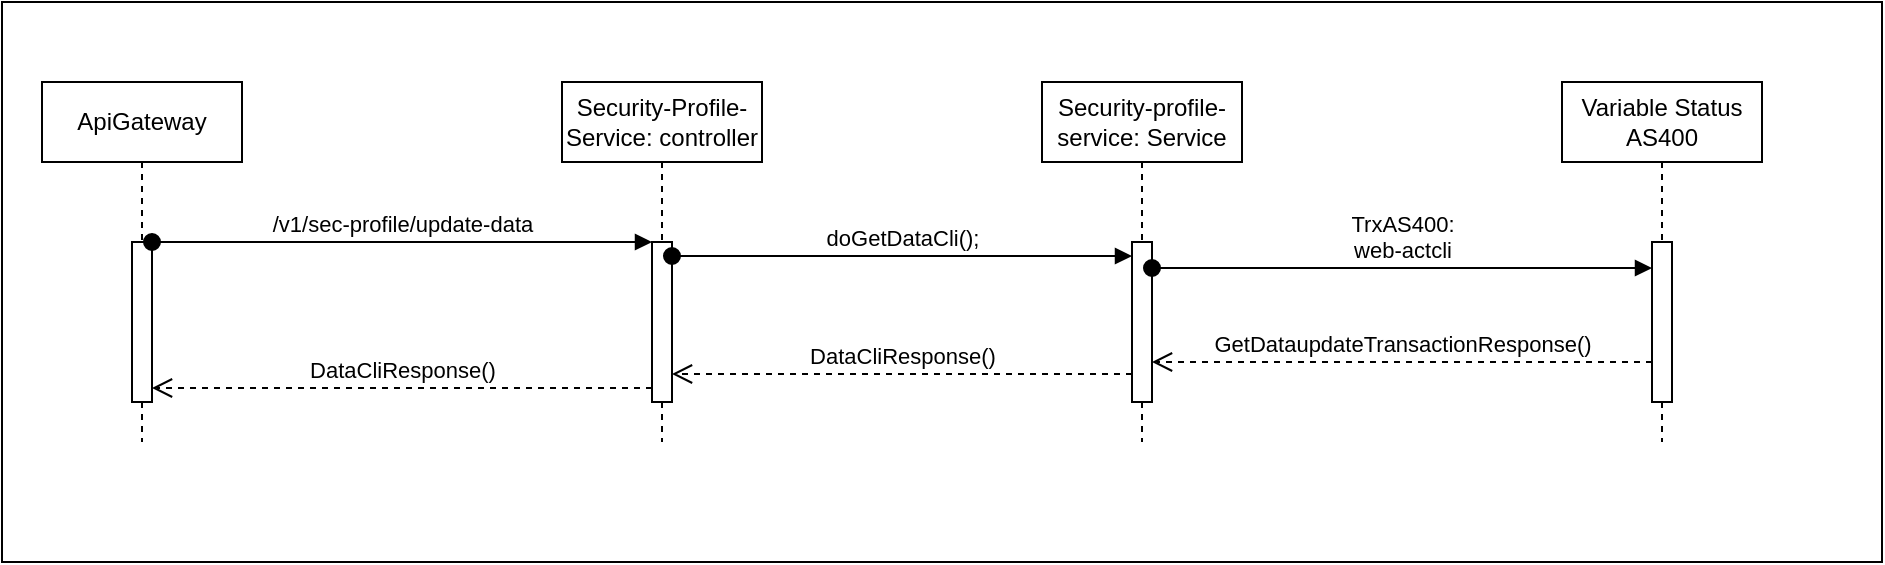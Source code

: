 <mxfile version="24.3.1" type="github">
  <diagram name="Page-1" id="2YBvvXClWsGukQMizWep">
    <mxGraphModel dx="1120" dy="434" grid="1" gridSize="10" guides="1" tooltips="1" connect="1" arrows="1" fold="1" page="1" pageScale="1" pageWidth="850" pageHeight="1100" math="0" shadow="0">
      <root>
        <mxCell id="0" />
        <mxCell id="1" parent="0" />
        <mxCell id="nOnCBORDjT6vLXgUn_2w-1" value="" style="rounded=0;whiteSpace=wrap;html=1;" parent="1" vertex="1">
          <mxGeometry x="40" width="940" height="280" as="geometry" />
        </mxCell>
        <mxCell id="nOnCBORDjT6vLXgUn_2w-2" value="ApiGateway" style="shape=umlLifeline;perimeter=lifelinePerimeter;whiteSpace=wrap;html=1;container=0;dropTarget=0;collapsible=0;recursiveResize=0;outlineConnect=0;portConstraint=eastwest;newEdgeStyle={&quot;edgeStyle&quot;:&quot;elbowEdgeStyle&quot;,&quot;elbow&quot;:&quot;vertical&quot;,&quot;curved&quot;:0,&quot;rounded&quot;:0};" parent="1" vertex="1">
          <mxGeometry x="60" y="40" width="100" height="180" as="geometry" />
        </mxCell>
        <mxCell id="nOnCBORDjT6vLXgUn_2w-3" value="" style="html=1;points=[];perimeter=orthogonalPerimeter;outlineConnect=0;targetShapes=umlLifeline;portConstraint=eastwest;newEdgeStyle={&quot;edgeStyle&quot;:&quot;elbowEdgeStyle&quot;,&quot;elbow&quot;:&quot;vertical&quot;,&quot;curved&quot;:0,&quot;rounded&quot;:0};" parent="nOnCBORDjT6vLXgUn_2w-2" vertex="1">
          <mxGeometry x="45" y="80" width="10" height="80" as="geometry" />
        </mxCell>
        <mxCell id="nOnCBORDjT6vLXgUn_2w-4" value="Security-Profile-Service: controller" style="shape=umlLifeline;perimeter=lifelinePerimeter;whiteSpace=wrap;html=1;container=0;dropTarget=0;collapsible=0;recursiveResize=0;outlineConnect=0;portConstraint=eastwest;newEdgeStyle={&quot;edgeStyle&quot;:&quot;elbowEdgeStyle&quot;,&quot;elbow&quot;:&quot;vertical&quot;,&quot;curved&quot;:0,&quot;rounded&quot;:0};" parent="1" vertex="1">
          <mxGeometry x="320" y="40" width="100" height="180" as="geometry" />
        </mxCell>
        <mxCell id="nOnCBORDjT6vLXgUn_2w-5" value="" style="html=1;points=[];perimeter=orthogonalPerimeter;outlineConnect=0;targetShapes=umlLifeline;portConstraint=eastwest;newEdgeStyle={&quot;edgeStyle&quot;:&quot;elbowEdgeStyle&quot;,&quot;elbow&quot;:&quot;vertical&quot;,&quot;curved&quot;:0,&quot;rounded&quot;:0};" parent="nOnCBORDjT6vLXgUn_2w-4" vertex="1">
          <mxGeometry x="45" y="80" width="10" height="80" as="geometry" />
        </mxCell>
        <mxCell id="nOnCBORDjT6vLXgUn_2w-6" value="DataCliResponse()" style="html=1;verticalAlign=bottom;endArrow=open;dashed=1;endSize=8;edgeStyle=elbowEdgeStyle;elbow=vertical;curved=0;rounded=0;" parent="1" edge="1">
          <mxGeometry relative="1" as="geometry">
            <mxPoint x="115" y="193" as="targetPoint" />
            <Array as="points">
              <mxPoint x="310" y="193" />
              <mxPoint x="190" y="293" />
            </Array>
            <mxPoint as="offset" />
            <mxPoint x="365" y="193" as="sourcePoint" />
          </mxGeometry>
        </mxCell>
        <mxCell id="nOnCBORDjT6vLXgUn_2w-7" value="Security-profile-service: Service" style="shape=umlLifeline;perimeter=lifelinePerimeter;whiteSpace=wrap;html=1;container=0;dropTarget=0;collapsible=0;recursiveResize=0;outlineConnect=0;portConstraint=eastwest;newEdgeStyle={&quot;edgeStyle&quot;:&quot;elbowEdgeStyle&quot;,&quot;elbow&quot;:&quot;vertical&quot;,&quot;curved&quot;:0,&quot;rounded&quot;:0};" parent="1" vertex="1">
          <mxGeometry x="560" y="40" width="100" height="180" as="geometry" />
        </mxCell>
        <mxCell id="nOnCBORDjT6vLXgUn_2w-8" value="" style="html=1;points=[];perimeter=orthogonalPerimeter;outlineConnect=0;targetShapes=umlLifeline;portConstraint=eastwest;newEdgeStyle={&quot;edgeStyle&quot;:&quot;elbowEdgeStyle&quot;,&quot;elbow&quot;:&quot;vertical&quot;,&quot;curved&quot;:0,&quot;rounded&quot;:0};" parent="nOnCBORDjT6vLXgUn_2w-7" vertex="1">
          <mxGeometry x="45" y="80" width="10" height="80" as="geometry" />
        </mxCell>
        <mxCell id="nOnCBORDjT6vLXgUn_2w-9" value="Variable Status AS400" style="shape=umlLifeline;perimeter=lifelinePerimeter;whiteSpace=wrap;html=1;container=0;dropTarget=0;collapsible=0;recursiveResize=0;outlineConnect=0;portConstraint=eastwest;newEdgeStyle={&quot;edgeStyle&quot;:&quot;elbowEdgeStyle&quot;,&quot;elbow&quot;:&quot;vertical&quot;,&quot;curved&quot;:0,&quot;rounded&quot;:0};" parent="1" vertex="1">
          <mxGeometry x="820" y="40" width="100" height="180" as="geometry" />
        </mxCell>
        <mxCell id="nOnCBORDjT6vLXgUn_2w-10" value="" style="html=1;points=[];perimeter=orthogonalPerimeter;outlineConnect=0;targetShapes=umlLifeline;portConstraint=eastwest;newEdgeStyle={&quot;edgeStyle&quot;:&quot;elbowEdgeStyle&quot;,&quot;elbow&quot;:&quot;vertical&quot;,&quot;curved&quot;:0,&quot;rounded&quot;:0};" parent="nOnCBORDjT6vLXgUn_2w-9" vertex="1">
          <mxGeometry x="45" y="80" width="10" height="80" as="geometry" />
        </mxCell>
        <mxCell id="nOnCBORDjT6vLXgUn_2w-11" value="/v1/sec-profile/update-data" style="html=1;verticalAlign=bottom;startArrow=oval;endArrow=block;startSize=8;edgeStyle=elbowEdgeStyle;elbow=vertical;curved=0;rounded=0;" parent="1" source="nOnCBORDjT6vLXgUn_2w-3" target="nOnCBORDjT6vLXgUn_2w-5" edge="1">
          <mxGeometry relative="1" as="geometry">
            <mxPoint x="150" y="120" as="sourcePoint" />
            <mxPoint x="210.0" y="120.31" as="targetPoint" />
            <Array as="points">
              <mxPoint x="210" y="120" />
            </Array>
            <mxPoint as="offset" />
          </mxGeometry>
        </mxCell>
        <mxCell id="nOnCBORDjT6vLXgUn_2w-12" value="doGetDataCli();" style="html=1;verticalAlign=bottom;startArrow=oval;endArrow=block;startSize=8;edgeStyle=elbowEdgeStyle;elbow=vertical;curved=0;rounded=0;" parent="1" edge="1">
          <mxGeometry relative="1" as="geometry">
            <mxPoint x="375" y="127" as="sourcePoint" />
            <mxPoint x="605" y="127" as="targetPoint" />
            <Array as="points">
              <mxPoint x="560" y="127" />
              <mxPoint x="485" y="127" />
            </Array>
            <mxPoint as="offset" />
          </mxGeometry>
        </mxCell>
        <mxCell id="nOnCBORDjT6vLXgUn_2w-13" value="DataCliResponse()" style="html=1;verticalAlign=bottom;endArrow=open;dashed=1;endSize=8;edgeStyle=elbowEdgeStyle;elbow=vertical;curved=0;rounded=0;" parent="1" edge="1">
          <mxGeometry x="-0.001" relative="1" as="geometry">
            <mxPoint x="375" y="186" as="targetPoint" />
            <Array as="points">
              <mxPoint x="570" y="186" />
              <mxPoint x="425" y="195.76" />
            </Array>
            <mxPoint x="605" y="186" as="sourcePoint" />
            <mxPoint as="offset" />
          </mxGeometry>
        </mxCell>
        <mxCell id="nOnCBORDjT6vLXgUn_2w-14" value="TrxAS400: &lt;br&gt;web-actcli" style="html=1;verticalAlign=bottom;startArrow=oval;endArrow=block;startSize=8;edgeStyle=elbowEdgeStyle;elbow=vertical;curved=0;rounded=0;" parent="1" target="nOnCBORDjT6vLXgUn_2w-10" edge="1">
          <mxGeometry relative="1" as="geometry">
            <mxPoint x="615" y="133" as="sourcePoint" />
            <mxPoint x="815.0" y="133" as="targetPoint" />
            <Array as="points">
              <mxPoint x="770" y="133" />
              <mxPoint x="690" y="153" />
            </Array>
            <mxPoint as="offset" />
          </mxGeometry>
        </mxCell>
        <mxCell id="nOnCBORDjT6vLXgUn_2w-15" value="GetDataupdateTransactionResponse()" style="html=1;verticalAlign=bottom;endArrow=open;dashed=1;endSize=8;edgeStyle=elbowEdgeStyle;elbow=vertical;curved=0;rounded=0;" parent="1" source="nOnCBORDjT6vLXgUn_2w-10" edge="1">
          <mxGeometry relative="1" as="geometry">
            <mxPoint x="615" y="180" as="targetPoint" />
            <Array as="points">
              <mxPoint x="785" y="180" />
              <mxPoint x="640" y="189.76" />
            </Array>
            <mxPoint x="815.0" y="180" as="sourcePoint" />
          </mxGeometry>
        </mxCell>
      </root>
    </mxGraphModel>
  </diagram>
</mxfile>
